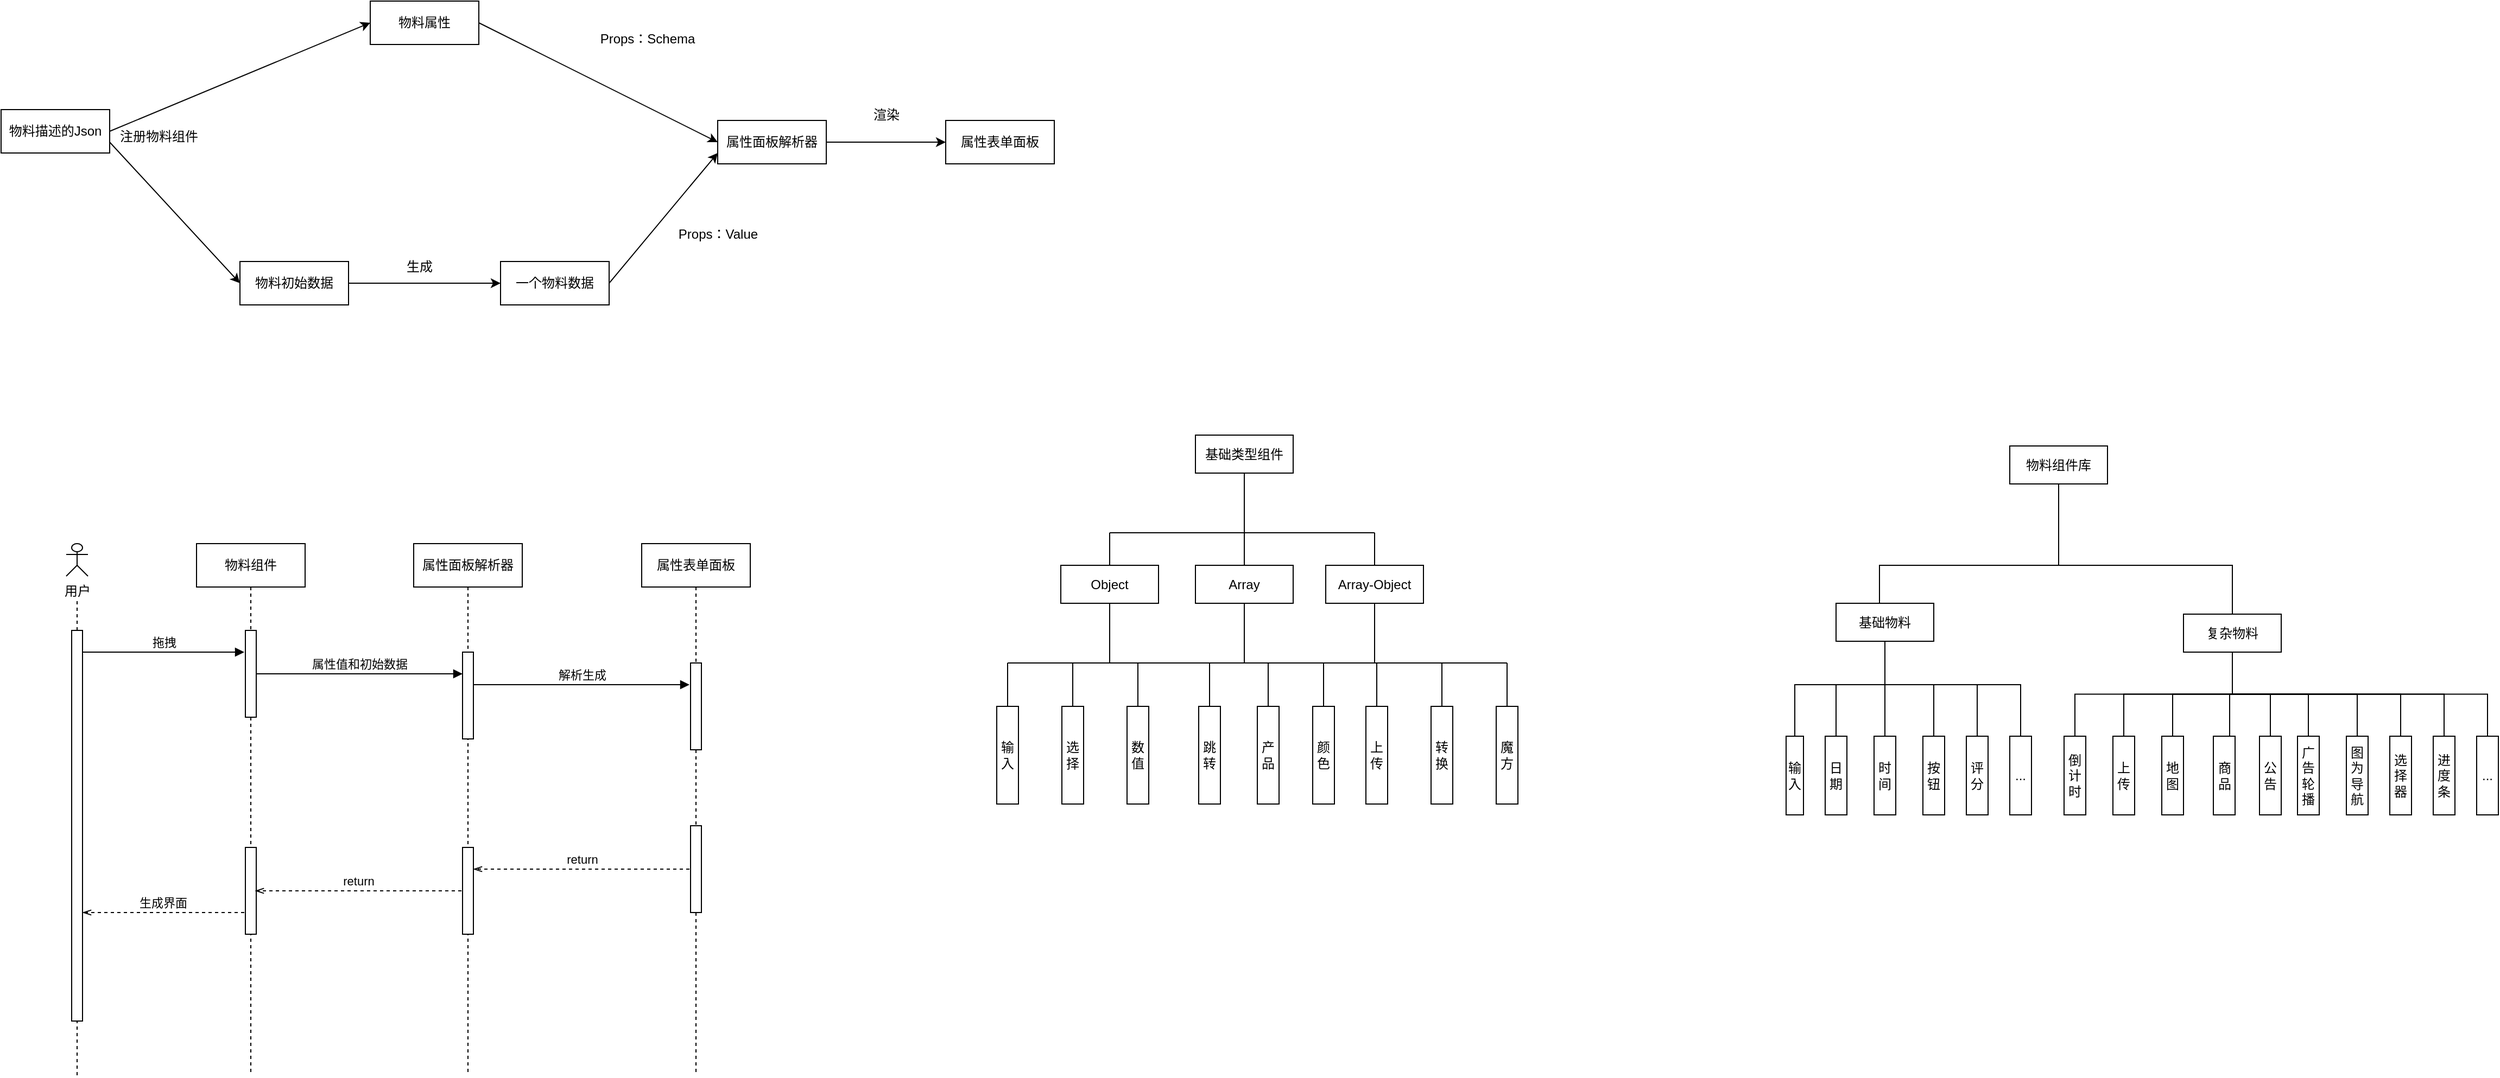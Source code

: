 <mxfile version="22.1.18" type="github">
  <diagram name="第 1 页" id="JLbR2YRAqnPtZDiZQ_Qw">
    <mxGraphModel dx="1193" dy="758" grid="1" gridSize="10" guides="1" tooltips="1" connect="1" arrows="1" fold="1" page="1" pageScale="1" pageWidth="827" pageHeight="1169" math="0" shadow="0">
      <root>
        <mxCell id="0" />
        <mxCell id="1" parent="0" />
        <mxCell id="pn96O0ccZNOmGsaGeBjg-6" value="物料描述的Json" style="rounded=0;whiteSpace=wrap;html=1;" parent="1" vertex="1">
          <mxGeometry x="70" y="230" width="100" height="40" as="geometry" />
        </mxCell>
        <mxCell id="pn96O0ccZNOmGsaGeBjg-7" value="物料属性" style="rounded=0;whiteSpace=wrap;html=1;" parent="1" vertex="1">
          <mxGeometry x="410" y="130" width="100" height="40" as="geometry" />
        </mxCell>
        <mxCell id="pn96O0ccZNOmGsaGeBjg-55" value="" style="edgeStyle=orthogonalEdgeStyle;rounded=0;orthogonalLoop=1;jettySize=auto;html=1;exitX=1;exitY=0.5;exitDx=0;exitDy=0;" parent="1" source="pn96O0ccZNOmGsaGeBjg-8" target="pn96O0ccZNOmGsaGeBjg-54" edge="1">
          <mxGeometry relative="1" as="geometry" />
        </mxCell>
        <mxCell id="pn96O0ccZNOmGsaGeBjg-8" value="物料初始数据" style="rounded=0;whiteSpace=wrap;html=1;" parent="1" vertex="1">
          <mxGeometry x="290" y="370" width="100" height="40" as="geometry" />
        </mxCell>
        <mxCell id="pn96O0ccZNOmGsaGeBjg-9" value="属性面板解析器" style="rounded=0;whiteSpace=wrap;html=1;" parent="1" vertex="1">
          <mxGeometry x="730" y="240" width="100" height="40" as="geometry" />
        </mxCell>
        <mxCell id="pn96O0ccZNOmGsaGeBjg-10" value="属性表单面板" style="rounded=0;whiteSpace=wrap;html=1;" parent="1" vertex="1">
          <mxGeometry x="940" y="240" width="100" height="40" as="geometry" />
        </mxCell>
        <mxCell id="pn96O0ccZNOmGsaGeBjg-11" value="" style="endArrow=classic;html=1;rounded=0;exitX=1;exitY=0.5;exitDx=0;exitDy=0;entryX=0;entryY=0.5;entryDx=0;entryDy=0;" parent="1" source="pn96O0ccZNOmGsaGeBjg-6" target="pn96O0ccZNOmGsaGeBjg-7" edge="1">
          <mxGeometry width="50" height="50" relative="1" as="geometry">
            <mxPoint x="390" y="340" as="sourcePoint" />
            <mxPoint x="440" y="290" as="targetPoint" />
          </mxGeometry>
        </mxCell>
        <mxCell id="pn96O0ccZNOmGsaGeBjg-12" value="" style="endArrow=classic;html=1;rounded=0;exitX=1;exitY=0.75;exitDx=0;exitDy=0;entryX=0;entryY=0.5;entryDx=0;entryDy=0;" parent="1" source="pn96O0ccZNOmGsaGeBjg-6" target="pn96O0ccZNOmGsaGeBjg-8" edge="1">
          <mxGeometry width="50" height="50" relative="1" as="geometry">
            <mxPoint x="180" y="260" as="sourcePoint" />
            <mxPoint x="290" y="180" as="targetPoint" />
          </mxGeometry>
        </mxCell>
        <mxCell id="pn96O0ccZNOmGsaGeBjg-13" value="" style="endArrow=classic;html=1;rounded=0;exitX=1;exitY=0.5;exitDx=0;exitDy=0;entryX=0;entryY=0.5;entryDx=0;entryDy=0;" parent="1" source="pn96O0ccZNOmGsaGeBjg-7" target="pn96O0ccZNOmGsaGeBjg-9" edge="1">
          <mxGeometry width="50" height="50" relative="1" as="geometry">
            <mxPoint x="180" y="260" as="sourcePoint" />
            <mxPoint x="290" y="180" as="targetPoint" />
          </mxGeometry>
        </mxCell>
        <mxCell id="pn96O0ccZNOmGsaGeBjg-15" value="" style="endArrow=classic;html=1;rounded=0;exitX=1;exitY=0.5;exitDx=0;exitDy=0;entryX=0;entryY=0.75;entryDx=0;entryDy=0;" parent="1" source="pn96O0ccZNOmGsaGeBjg-54" target="pn96O0ccZNOmGsaGeBjg-9" edge="1">
          <mxGeometry width="50" height="50" relative="1" as="geometry">
            <mxPoint x="390" y="180" as="sourcePoint" />
            <mxPoint x="630" y="270" as="targetPoint" />
            <Array as="points" />
          </mxGeometry>
        </mxCell>
        <mxCell id="pn96O0ccZNOmGsaGeBjg-16" value="" style="endArrow=classic;html=1;rounded=0;exitX=1;exitY=0.5;exitDx=0;exitDy=0;" parent="1" source="pn96O0ccZNOmGsaGeBjg-9" target="pn96O0ccZNOmGsaGeBjg-10" edge="1">
          <mxGeometry width="50" height="50" relative="1" as="geometry">
            <mxPoint x="390" y="180" as="sourcePoint" />
            <mxPoint x="480" y="260" as="targetPoint" />
          </mxGeometry>
        </mxCell>
        <mxCell id="pn96O0ccZNOmGsaGeBjg-24" value="物料组件" style="shape=umlLifeline;perimeter=lifelinePerimeter;whiteSpace=wrap;html=1;container=1;dropTarget=0;collapsible=0;recursiveResize=0;outlineConnect=0;portConstraint=eastwest;newEdgeStyle={&quot;curved&quot;:0,&quot;rounded&quot;:0};" parent="1" vertex="1">
          <mxGeometry x="250" y="630" width="100" height="490" as="geometry" />
        </mxCell>
        <mxCell id="pn96O0ccZNOmGsaGeBjg-31" value="" style="html=1;points=[[0,0,0,0,5],[0,1,0,0,-5],[1,0,0,0,5],[1,1,0,0,-5]];perimeter=orthogonalPerimeter;outlineConnect=0;targetShapes=umlLifeline;portConstraint=eastwest;newEdgeStyle={&quot;curved&quot;:0,&quot;rounded&quot;:0};" parent="pn96O0ccZNOmGsaGeBjg-24" vertex="1">
          <mxGeometry x="45" y="80" width="10" height="80" as="geometry" />
        </mxCell>
        <mxCell id="pn96O0ccZNOmGsaGeBjg-48" value="" style="html=1;points=[[0,0,0,0,5],[0,1,0,0,-5],[1,0,0,0,5],[1,1,0,0,-5]];perimeter=orthogonalPerimeter;outlineConnect=0;targetShapes=umlLifeline;portConstraint=eastwest;newEdgeStyle={&quot;curved&quot;:0,&quot;rounded&quot;:0};" parent="pn96O0ccZNOmGsaGeBjg-24" vertex="1">
          <mxGeometry x="45" y="280" width="10" height="80" as="geometry" />
        </mxCell>
        <mxCell id="pn96O0ccZNOmGsaGeBjg-25" value="属性面板解析器" style="shape=umlLifeline;perimeter=lifelinePerimeter;whiteSpace=wrap;html=1;container=1;dropTarget=0;collapsible=0;recursiveResize=0;outlineConnect=0;portConstraint=eastwest;newEdgeStyle={&quot;curved&quot;:0,&quot;rounded&quot;:0};" parent="1" vertex="1">
          <mxGeometry x="450" y="630" width="100" height="490" as="geometry" />
        </mxCell>
        <mxCell id="pn96O0ccZNOmGsaGeBjg-34" value="" style="html=1;points=[[0,0,0,0,5],[0,1,0,0,-5],[1,0,0,0,5],[1,1,0,0,-5]];perimeter=orthogonalPerimeter;outlineConnect=0;targetShapes=umlLifeline;portConstraint=eastwest;newEdgeStyle={&quot;curved&quot;:0,&quot;rounded&quot;:0};" parent="pn96O0ccZNOmGsaGeBjg-25" vertex="1">
          <mxGeometry x="45" y="100" width="10" height="80" as="geometry" />
        </mxCell>
        <mxCell id="pn96O0ccZNOmGsaGeBjg-46" value="" style="html=1;points=[[0,0,0,0,5],[0,1,0,0,-5],[1,0,0,0,5],[1,1,0,0,-5]];perimeter=orthogonalPerimeter;outlineConnect=0;targetShapes=umlLifeline;portConstraint=eastwest;newEdgeStyle={&quot;curved&quot;:0,&quot;rounded&quot;:0};" parent="pn96O0ccZNOmGsaGeBjg-25" vertex="1">
          <mxGeometry x="45" y="280" width="10" height="80" as="geometry" />
        </mxCell>
        <mxCell id="pn96O0ccZNOmGsaGeBjg-26" value="属性表单面板" style="shape=umlLifeline;perimeter=lifelinePerimeter;whiteSpace=wrap;html=1;container=1;dropTarget=0;collapsible=0;recursiveResize=0;outlineConnect=0;portConstraint=eastwest;newEdgeStyle={&quot;curved&quot;:0,&quot;rounded&quot;:0};" parent="1" vertex="1">
          <mxGeometry x="660" y="630" width="100" height="490" as="geometry" />
        </mxCell>
        <mxCell id="pn96O0ccZNOmGsaGeBjg-41" value="" style="html=1;points=[[0,0,0,0,5],[0,1,0,0,-5],[1,0,0,0,5],[1,1,0,0,-5]];perimeter=orthogonalPerimeter;outlineConnect=0;targetShapes=umlLifeline;portConstraint=eastwest;newEdgeStyle={&quot;curved&quot;:0,&quot;rounded&quot;:0};" parent="pn96O0ccZNOmGsaGeBjg-26" vertex="1">
          <mxGeometry x="45" y="110" width="10" height="80" as="geometry" />
        </mxCell>
        <mxCell id="pn96O0ccZNOmGsaGeBjg-44" value="" style="html=1;points=[[0,0,0,0,5],[0,1,0,0,-5],[1,0,0,0,5],[1,1,0,0,-5]];perimeter=orthogonalPerimeter;outlineConnect=0;targetShapes=umlLifeline;portConstraint=eastwest;newEdgeStyle={&quot;curved&quot;:0,&quot;rounded&quot;:0};" parent="pn96O0ccZNOmGsaGeBjg-26" vertex="1">
          <mxGeometry x="45" y="260" width="10" height="80" as="geometry" />
        </mxCell>
        <mxCell id="pn96O0ccZNOmGsaGeBjg-27" value="用户" style="shape=umlActor;verticalLabelPosition=bottom;verticalAlign=top;html=1;outlineConnect=0;" parent="1" vertex="1">
          <mxGeometry x="130" y="630" width="20" height="30" as="geometry" />
        </mxCell>
        <mxCell id="pn96O0ccZNOmGsaGeBjg-28" value="" style="endArrow=none;dashed=1;html=1;rounded=0;" parent="1" source="pn96O0ccZNOmGsaGeBjg-29" edge="1">
          <mxGeometry width="50" height="50" relative="1" as="geometry">
            <mxPoint x="140" y="1000" as="sourcePoint" />
            <mxPoint x="140" y="680" as="targetPoint" />
          </mxGeometry>
        </mxCell>
        <mxCell id="pn96O0ccZNOmGsaGeBjg-30" value="" style="endArrow=none;dashed=1;html=1;rounded=0;" parent="1" target="pn96O0ccZNOmGsaGeBjg-29" edge="1">
          <mxGeometry width="50" height="50" relative="1" as="geometry">
            <mxPoint x="140" y="1120" as="sourcePoint" />
            <mxPoint x="140" y="680" as="targetPoint" />
          </mxGeometry>
        </mxCell>
        <mxCell id="pn96O0ccZNOmGsaGeBjg-29" value="" style="html=1;points=[[0,0,0,0,5],[0,1,0,0,-5],[1,0,0,0,5],[1,1,0,0,-5]];perimeter=orthogonalPerimeter;outlineConnect=0;targetShapes=umlLifeline;portConstraint=eastwest;newEdgeStyle={&quot;curved&quot;:0,&quot;rounded&quot;:0};" parent="1" vertex="1">
          <mxGeometry x="135" y="710" width="10" height="360" as="geometry" />
        </mxCell>
        <mxCell id="pn96O0ccZNOmGsaGeBjg-37" value="拖拽" style="html=1;verticalAlign=bottom;endArrow=block;curved=0;rounded=0;" parent="1" source="pn96O0ccZNOmGsaGeBjg-29" edge="1">
          <mxGeometry x="0.007" width="80" relative="1" as="geometry">
            <mxPoint x="149" y="730" as="sourcePoint" />
            <mxPoint x="294" y="730" as="targetPoint" />
            <mxPoint as="offset" />
          </mxGeometry>
        </mxCell>
        <mxCell id="pn96O0ccZNOmGsaGeBjg-39" value="属性值和初始数据" style="html=1;verticalAlign=bottom;endArrow=block;curved=0;rounded=0;" parent="1" source="pn96O0ccZNOmGsaGeBjg-31" edge="1">
          <mxGeometry width="80" relative="1" as="geometry">
            <mxPoint x="310" y="750" as="sourcePoint" />
            <mxPoint x="495" y="750" as="targetPoint" />
            <mxPoint as="offset" />
          </mxGeometry>
        </mxCell>
        <mxCell id="pn96O0ccZNOmGsaGeBjg-42" value="解析生成" style="html=1;verticalAlign=bottom;endArrow=block;curved=0;rounded=0;" parent="1" source="pn96O0ccZNOmGsaGeBjg-34" edge="1">
          <mxGeometry width="80" relative="1" as="geometry">
            <mxPoint x="514" y="760" as="sourcePoint" />
            <mxPoint x="704" y="760" as="targetPoint" />
            <mxPoint as="offset" />
          </mxGeometry>
        </mxCell>
        <mxCell id="pn96O0ccZNOmGsaGeBjg-47" value="return" style="html=1;verticalAlign=bottom;endArrow=openThin;curved=0;rounded=0;dashed=1;endFill=0;" parent="1" edge="1">
          <mxGeometry width="80" relative="1" as="geometry">
            <mxPoint x="704" y="930" as="sourcePoint" />
            <mxPoint x="505" y="930" as="targetPoint" />
            <mxPoint as="offset" />
          </mxGeometry>
        </mxCell>
        <mxCell id="pn96O0ccZNOmGsaGeBjg-49" value="return" style="html=1;verticalAlign=bottom;endArrow=openThin;curved=0;rounded=0;dashed=1;endFill=0;" parent="1" edge="1">
          <mxGeometry width="80" relative="1" as="geometry">
            <mxPoint x="494" y="950" as="sourcePoint" />
            <mxPoint x="304" y="950" as="targetPoint" />
            <mxPoint as="offset" />
          </mxGeometry>
        </mxCell>
        <mxCell id="pn96O0ccZNOmGsaGeBjg-50" value="生成界面" style="html=1;verticalAlign=bottom;endArrow=openThin;curved=0;rounded=0;dashed=1;endFill=0;" parent="1" edge="1">
          <mxGeometry x="0.007" width="80" relative="1" as="geometry">
            <mxPoint x="294" y="970" as="sourcePoint" />
            <mxPoint x="145" y="970" as="targetPoint" />
            <mxPoint as="offset" />
          </mxGeometry>
        </mxCell>
        <mxCell id="pn96O0ccZNOmGsaGeBjg-54" value="一个物料数据" style="rounded=0;whiteSpace=wrap;html=1;" parent="1" vertex="1">
          <mxGeometry x="530" y="370" width="100" height="40" as="geometry" />
        </mxCell>
        <mxCell id="pn96O0ccZNOmGsaGeBjg-56" value="注册物料组件" style="text;html=1;align=center;verticalAlign=middle;resizable=0;points=[];autosize=1;strokeColor=none;fillColor=none;" parent="1" vertex="1">
          <mxGeometry x="165" y="240" width="100" height="30" as="geometry" />
        </mxCell>
        <mxCell id="pn96O0ccZNOmGsaGeBjg-58" value="Props：Schema" style="text;html=1;align=center;verticalAlign=middle;resizable=0;points=[];autosize=1;strokeColor=none;fillColor=none;" parent="1" vertex="1">
          <mxGeometry x="610" y="150" width="110" height="30" as="geometry" />
        </mxCell>
        <mxCell id="pn96O0ccZNOmGsaGeBjg-59" value="Props：Value" style="text;html=1;align=center;verticalAlign=middle;resizable=0;points=[];autosize=1;strokeColor=none;fillColor=none;" parent="1" vertex="1">
          <mxGeometry x="680" y="330" width="100" height="30" as="geometry" />
        </mxCell>
        <mxCell id="pn96O0ccZNOmGsaGeBjg-62" value="渲染" style="text;html=1;align=center;verticalAlign=middle;resizable=0;points=[];autosize=1;strokeColor=none;fillColor=none;" parent="1" vertex="1">
          <mxGeometry x="860" y="220" width="50" height="30" as="geometry" />
        </mxCell>
        <mxCell id="pn96O0ccZNOmGsaGeBjg-63" value="生成" style="text;html=1;align=center;verticalAlign=middle;resizable=0;points=[];autosize=1;strokeColor=none;fillColor=none;" parent="1" vertex="1">
          <mxGeometry x="430" y="360" width="50" height="30" as="geometry" />
        </mxCell>
        <mxCell id="hyHmAVXEQqXTxCVFcDoz-2" value="基础类型组件" style="rounded=0;whiteSpace=wrap;html=1;" parent="1" vertex="1">
          <mxGeometry x="1170" y="530" width="90" height="35" as="geometry" />
        </mxCell>
        <mxCell id="hyHmAVXEQqXTxCVFcDoz-11" style="edgeStyle=orthogonalEdgeStyle;rounded=0;orthogonalLoop=1;jettySize=auto;html=1;exitX=0.5;exitY=0;exitDx=0;exitDy=0;endArrow=none;endFill=0;" parent="1" source="hyHmAVXEQqXTxCVFcDoz-3" edge="1">
          <mxGeometry relative="1" as="geometry">
            <mxPoint x="1091" y="620" as="targetPoint" />
          </mxGeometry>
        </mxCell>
        <mxCell id="hyHmAVXEQqXTxCVFcDoz-15" style="edgeStyle=orthogonalEdgeStyle;rounded=0;orthogonalLoop=1;jettySize=auto;html=1;exitX=0.5;exitY=1;exitDx=0;exitDy=0;endArrow=none;endFill=0;" parent="1" source="hyHmAVXEQqXTxCVFcDoz-3" edge="1">
          <mxGeometry relative="1" as="geometry">
            <mxPoint x="1091" y="740" as="targetPoint" />
          </mxGeometry>
        </mxCell>
        <mxCell id="hyHmAVXEQqXTxCVFcDoz-3" value="Object" style="rounded=0;whiteSpace=wrap;html=1;" parent="1" vertex="1">
          <mxGeometry x="1046" y="650" width="90" height="35" as="geometry" />
        </mxCell>
        <mxCell id="hyHmAVXEQqXTxCVFcDoz-12" style="edgeStyle=orthogonalEdgeStyle;rounded=0;orthogonalLoop=1;jettySize=auto;html=1;exitX=0.5;exitY=0;exitDx=0;exitDy=0;endArrow=none;endFill=0;" parent="1" source="hyHmAVXEQqXTxCVFcDoz-5" edge="1">
          <mxGeometry relative="1" as="geometry">
            <mxPoint x="1215" y="620" as="targetPoint" />
          </mxGeometry>
        </mxCell>
        <mxCell id="hyHmAVXEQqXTxCVFcDoz-16" style="edgeStyle=orthogonalEdgeStyle;rounded=0;orthogonalLoop=1;jettySize=auto;html=1;exitX=0.5;exitY=1;exitDx=0;exitDy=0;endArrow=none;endFill=0;" parent="1" source="hyHmAVXEQqXTxCVFcDoz-5" edge="1">
          <mxGeometry relative="1" as="geometry">
            <mxPoint x="1215" y="740" as="targetPoint" />
          </mxGeometry>
        </mxCell>
        <mxCell id="hyHmAVXEQqXTxCVFcDoz-5" value="Array" style="rounded=0;whiteSpace=wrap;html=1;" parent="1" vertex="1">
          <mxGeometry x="1170" y="650" width="90" height="35" as="geometry" />
        </mxCell>
        <mxCell id="hyHmAVXEQqXTxCVFcDoz-13" style="edgeStyle=orthogonalEdgeStyle;rounded=0;orthogonalLoop=1;jettySize=auto;html=1;exitX=0.5;exitY=0;exitDx=0;exitDy=0;endArrow=none;endFill=0;" parent="1" source="hyHmAVXEQqXTxCVFcDoz-8" edge="1">
          <mxGeometry relative="1" as="geometry">
            <mxPoint x="1335" y="620" as="targetPoint" />
          </mxGeometry>
        </mxCell>
        <mxCell id="hyHmAVXEQqXTxCVFcDoz-17" style="edgeStyle=orthogonalEdgeStyle;rounded=0;orthogonalLoop=1;jettySize=auto;html=1;exitX=0.5;exitY=1;exitDx=0;exitDy=0;endArrow=none;endFill=0;" parent="1" source="hyHmAVXEQqXTxCVFcDoz-8" edge="1">
          <mxGeometry relative="1" as="geometry">
            <mxPoint x="1335" y="740" as="targetPoint" />
            <Array as="points">
              <mxPoint x="1335" y="713" />
              <mxPoint x="1335" y="713" />
            </Array>
          </mxGeometry>
        </mxCell>
        <mxCell id="hyHmAVXEQqXTxCVFcDoz-8" value="Array-Object" style="rounded=0;whiteSpace=wrap;html=1;" parent="1" vertex="1">
          <mxGeometry x="1290" y="650" width="90" height="35" as="geometry" />
        </mxCell>
        <mxCell id="hyHmAVXEQqXTxCVFcDoz-9" value="" style="endArrow=none;html=1;rounded=0;entryX=0.5;entryY=1;entryDx=0;entryDy=0;" parent="1" target="hyHmAVXEQqXTxCVFcDoz-2" edge="1">
          <mxGeometry width="50" height="50" relative="1" as="geometry">
            <mxPoint x="1215" y="620" as="sourcePoint" />
            <mxPoint x="850" y="800" as="targetPoint" />
          </mxGeometry>
        </mxCell>
        <mxCell id="hyHmAVXEQqXTxCVFcDoz-10" value="" style="endArrow=none;html=1;rounded=0;" parent="1" edge="1">
          <mxGeometry width="50" height="50" relative="1" as="geometry">
            <mxPoint x="1091" y="620" as="sourcePoint" />
            <mxPoint x="1335" y="620" as="targetPoint" />
          </mxGeometry>
        </mxCell>
        <mxCell id="hyHmAVXEQqXTxCVFcDoz-14" value="" style="endArrow=none;html=1;rounded=0;" parent="1" edge="1">
          <mxGeometry width="50" height="50" relative="1" as="geometry">
            <mxPoint x="997" y="740" as="sourcePoint" />
            <mxPoint x="1457" y="740" as="targetPoint" />
          </mxGeometry>
        </mxCell>
        <mxCell id="hyHmAVXEQqXTxCVFcDoz-45" style="edgeStyle=orthogonalEdgeStyle;rounded=0;orthogonalLoop=1;jettySize=auto;html=1;exitX=0.5;exitY=0;exitDx=0;exitDy=0;endArrow=none;endFill=0;" parent="1" source="hyHmAVXEQqXTxCVFcDoz-25" edge="1">
          <mxGeometry relative="1" as="geometry">
            <mxPoint x="997" y="740" as="targetPoint" />
          </mxGeometry>
        </mxCell>
        <mxCell id="hyHmAVXEQqXTxCVFcDoz-25" value="输入" style="rounded=0;whiteSpace=wrap;html=1;" parent="1" vertex="1">
          <mxGeometry x="987" y="780" width="20" height="90" as="geometry" />
        </mxCell>
        <mxCell id="hyHmAVXEQqXTxCVFcDoz-47" style="edgeStyle=orthogonalEdgeStyle;rounded=0;orthogonalLoop=1;jettySize=auto;html=1;exitX=0.5;exitY=0;exitDx=0;exitDy=0;endArrow=none;endFill=0;" parent="1" source="hyHmAVXEQqXTxCVFcDoz-27" edge="1">
          <mxGeometry relative="1" as="geometry">
            <mxPoint x="1057" y="740" as="targetPoint" />
          </mxGeometry>
        </mxCell>
        <mxCell id="hyHmAVXEQqXTxCVFcDoz-27" value="选择" style="rounded=0;whiteSpace=wrap;html=1;" parent="1" vertex="1">
          <mxGeometry x="1047" y="780" width="20" height="90" as="geometry" />
        </mxCell>
        <mxCell id="hyHmAVXEQqXTxCVFcDoz-43" style="edgeStyle=orthogonalEdgeStyle;rounded=0;orthogonalLoop=1;jettySize=auto;html=1;exitX=0.5;exitY=0;exitDx=0;exitDy=0;endArrow=none;endFill=0;" parent="1" source="hyHmAVXEQqXTxCVFcDoz-28" edge="1">
          <mxGeometry relative="1" as="geometry">
            <mxPoint x="1117" y="740" as="targetPoint" />
          </mxGeometry>
        </mxCell>
        <mxCell id="hyHmAVXEQqXTxCVFcDoz-28" value="数值" style="rounded=0;whiteSpace=wrap;html=1;" parent="1" vertex="1">
          <mxGeometry x="1107" y="780" width="20" height="90" as="geometry" />
        </mxCell>
        <mxCell id="hyHmAVXEQqXTxCVFcDoz-42" style="edgeStyle=orthogonalEdgeStyle;rounded=0;orthogonalLoop=1;jettySize=auto;html=1;exitX=0.5;exitY=0;exitDx=0;exitDy=0;endArrow=none;endFill=0;" parent="1" source="hyHmAVXEQqXTxCVFcDoz-29" edge="1">
          <mxGeometry relative="1" as="geometry">
            <mxPoint x="1183" y="740" as="targetPoint" />
          </mxGeometry>
        </mxCell>
        <mxCell id="hyHmAVXEQqXTxCVFcDoz-29" value="跳转" style="rounded=0;whiteSpace=wrap;html=1;" parent="1" vertex="1">
          <mxGeometry x="1173" y="780" width="20" height="90" as="geometry" />
        </mxCell>
        <mxCell id="hyHmAVXEQqXTxCVFcDoz-41" style="edgeStyle=orthogonalEdgeStyle;rounded=0;orthogonalLoop=1;jettySize=auto;html=1;exitX=0.5;exitY=0;exitDx=0;exitDy=0;endArrow=none;endFill=0;" parent="1" source="hyHmAVXEQqXTxCVFcDoz-30" edge="1">
          <mxGeometry relative="1" as="geometry">
            <mxPoint x="1237" y="740" as="targetPoint" />
          </mxGeometry>
        </mxCell>
        <mxCell id="hyHmAVXEQqXTxCVFcDoz-30" value="产品" style="rounded=0;whiteSpace=wrap;html=1;" parent="1" vertex="1">
          <mxGeometry x="1227" y="780" width="20" height="90" as="geometry" />
        </mxCell>
        <mxCell id="hyHmAVXEQqXTxCVFcDoz-40" style="edgeStyle=orthogonalEdgeStyle;rounded=0;orthogonalLoop=1;jettySize=auto;html=1;exitX=0.5;exitY=0;exitDx=0;exitDy=0;endArrow=none;endFill=0;" parent="1" source="hyHmAVXEQqXTxCVFcDoz-31" edge="1">
          <mxGeometry relative="1" as="geometry">
            <mxPoint x="1288" y="740" as="targetPoint" />
          </mxGeometry>
        </mxCell>
        <mxCell id="hyHmAVXEQqXTxCVFcDoz-31" value="颜色" style="rounded=0;whiteSpace=wrap;html=1;" parent="1" vertex="1">
          <mxGeometry x="1278" y="780" width="20" height="90" as="geometry" />
        </mxCell>
        <mxCell id="hyHmAVXEQqXTxCVFcDoz-39" style="edgeStyle=orthogonalEdgeStyle;rounded=0;orthogonalLoop=1;jettySize=auto;html=1;exitX=0.5;exitY=0;exitDx=0;exitDy=0;endArrow=none;endFill=0;" parent="1" source="hyHmAVXEQqXTxCVFcDoz-32" edge="1">
          <mxGeometry relative="1" as="geometry">
            <mxPoint x="1337" y="740" as="targetPoint" />
          </mxGeometry>
        </mxCell>
        <mxCell id="hyHmAVXEQqXTxCVFcDoz-32" value="上传" style="rounded=0;whiteSpace=wrap;html=1;" parent="1" vertex="1">
          <mxGeometry x="1327" y="780" width="20" height="90" as="geometry" />
        </mxCell>
        <mxCell id="hyHmAVXEQqXTxCVFcDoz-46" style="edgeStyle=orthogonalEdgeStyle;rounded=0;orthogonalLoop=1;jettySize=auto;html=1;exitX=0.5;exitY=0;exitDx=0;exitDy=0;endArrow=none;endFill=0;" parent="1" source="hyHmAVXEQqXTxCVFcDoz-33" edge="1">
          <mxGeometry relative="1" as="geometry">
            <mxPoint x="1397" y="740" as="targetPoint" />
          </mxGeometry>
        </mxCell>
        <mxCell id="hyHmAVXEQqXTxCVFcDoz-33" value="转换" style="rounded=0;whiteSpace=wrap;html=1;" parent="1" vertex="1">
          <mxGeometry x="1387" y="780" width="20" height="90" as="geometry" />
        </mxCell>
        <mxCell id="hyHmAVXEQqXTxCVFcDoz-37" style="edgeStyle=orthogonalEdgeStyle;rounded=0;orthogonalLoop=1;jettySize=auto;html=1;exitX=0.5;exitY=0;exitDx=0;exitDy=0;endArrow=none;endFill=0;" parent="1" source="hyHmAVXEQqXTxCVFcDoz-34" edge="1">
          <mxGeometry relative="1" as="geometry">
            <mxPoint x="1457" y="740" as="targetPoint" />
          </mxGeometry>
        </mxCell>
        <mxCell id="hyHmAVXEQqXTxCVFcDoz-34" value="魔方" style="rounded=0;whiteSpace=wrap;html=1;" parent="1" vertex="1">
          <mxGeometry x="1447" y="780" width="20" height="90" as="geometry" />
        </mxCell>
        <mxCell id="n-5_beLDK6xbVdK81pbM-3" value="" style="edgeStyle=orthogonalEdgeStyle;rounded=0;orthogonalLoop=1;jettySize=auto;html=1;endArrow=none;endFill=0;" edge="1" parent="1" source="n-5_beLDK6xbVdK81pbM-1" target="n-5_beLDK6xbVdK81pbM-2">
          <mxGeometry relative="1" as="geometry">
            <Array as="points">
              <mxPoint x="1965" y="650" />
              <mxPoint x="1800" y="650" />
            </Array>
          </mxGeometry>
        </mxCell>
        <mxCell id="n-5_beLDK6xbVdK81pbM-5" value="" style="edgeStyle=orthogonalEdgeStyle;rounded=0;orthogonalLoop=1;jettySize=auto;html=1;endArrow=none;endFill=0;" edge="1" parent="1" source="n-5_beLDK6xbVdK81pbM-1" target="n-5_beLDK6xbVdK81pbM-4">
          <mxGeometry relative="1" as="geometry">
            <Array as="points">
              <mxPoint x="1965" y="650" />
              <mxPoint x="2125" y="650" />
            </Array>
          </mxGeometry>
        </mxCell>
        <mxCell id="n-5_beLDK6xbVdK81pbM-1" value="物料组件库" style="rounded=0;whiteSpace=wrap;html=1;" vertex="1" parent="1">
          <mxGeometry x="1920" y="540" width="90" height="35" as="geometry" />
        </mxCell>
        <mxCell id="n-5_beLDK6xbVdK81pbM-13" value="" style="edgeStyle=orthogonalEdgeStyle;rounded=0;orthogonalLoop=1;jettySize=auto;html=1;endArrow=none;endFill=0;" edge="1" parent="1" source="n-5_beLDK6xbVdK81pbM-2" target="n-5_beLDK6xbVdK81pbM-12">
          <mxGeometry relative="1" as="geometry">
            <Array as="points">
              <mxPoint x="1805" y="760" />
              <mxPoint x="1722" y="760" />
            </Array>
          </mxGeometry>
        </mxCell>
        <mxCell id="n-5_beLDK6xbVdK81pbM-17" value="" style="edgeStyle=orthogonalEdgeStyle;rounded=0;orthogonalLoop=1;jettySize=auto;html=1;endArrow=none;endFill=0;" edge="1" parent="1" source="n-5_beLDK6xbVdK81pbM-2" target="n-5_beLDK6xbVdK81pbM-16">
          <mxGeometry relative="1" as="geometry">
            <Array as="points">
              <mxPoint x="1805" y="760" />
              <mxPoint x="1760" y="760" />
            </Array>
          </mxGeometry>
        </mxCell>
        <mxCell id="n-5_beLDK6xbVdK81pbM-19" value="" style="edgeStyle=orthogonalEdgeStyle;rounded=0;orthogonalLoop=1;jettySize=auto;html=1;exitX=0.5;exitY=1;exitDx=0;exitDy=0;endArrow=none;endFill=0;" edge="1" parent="1" source="n-5_beLDK6xbVdK81pbM-2" target="n-5_beLDK6xbVdK81pbM-18">
          <mxGeometry relative="1" as="geometry" />
        </mxCell>
        <mxCell id="n-5_beLDK6xbVdK81pbM-27" style="edgeStyle=orthogonalEdgeStyle;rounded=0;orthogonalLoop=1;jettySize=auto;html=1;exitX=0.5;exitY=1;exitDx=0;exitDy=0;entryX=0.5;entryY=0;entryDx=0;entryDy=0;endArrow=none;endFill=0;" edge="1" parent="1" source="n-5_beLDK6xbVdK81pbM-2" target="n-5_beLDK6xbVdK81pbM-22">
          <mxGeometry relative="1" as="geometry">
            <Array as="points">
              <mxPoint x="1805" y="760" />
              <mxPoint x="1850" y="760" />
            </Array>
          </mxGeometry>
        </mxCell>
        <mxCell id="n-5_beLDK6xbVdK81pbM-28" style="edgeStyle=orthogonalEdgeStyle;rounded=0;orthogonalLoop=1;jettySize=auto;html=1;exitX=0.5;exitY=1;exitDx=0;exitDy=0;entryX=0.5;entryY=0;entryDx=0;entryDy=0;endArrow=none;endFill=0;" edge="1" parent="1" source="n-5_beLDK6xbVdK81pbM-2" target="n-5_beLDK6xbVdK81pbM-23">
          <mxGeometry relative="1" as="geometry">
            <Array as="points">
              <mxPoint x="1805" y="760" />
              <mxPoint x="1890" y="760" />
            </Array>
          </mxGeometry>
        </mxCell>
        <mxCell id="n-5_beLDK6xbVdK81pbM-30" style="edgeStyle=orthogonalEdgeStyle;rounded=0;orthogonalLoop=1;jettySize=auto;html=1;exitX=0.5;exitY=1;exitDx=0;exitDy=0;entryX=0.5;entryY=0;entryDx=0;entryDy=0;endArrow=none;endFill=0;" edge="1" parent="1" source="n-5_beLDK6xbVdK81pbM-2" target="n-5_beLDK6xbVdK81pbM-25">
          <mxGeometry relative="1" as="geometry">
            <Array as="points">
              <mxPoint x="1805" y="760" />
              <mxPoint x="1930" y="760" />
            </Array>
          </mxGeometry>
        </mxCell>
        <mxCell id="n-5_beLDK6xbVdK81pbM-2" value="基础物料" style="rounded=0;whiteSpace=wrap;html=1;" vertex="1" parent="1">
          <mxGeometry x="1760" y="685" width="90" height="35" as="geometry" />
        </mxCell>
        <mxCell id="n-5_beLDK6xbVdK81pbM-41" value="" style="edgeStyle=orthogonalEdgeStyle;rounded=0;orthogonalLoop=1;jettySize=auto;html=1;endArrow=none;endFill=0;" edge="1" parent="1" source="n-5_beLDK6xbVdK81pbM-4" target="n-5_beLDK6xbVdK81pbM-33">
          <mxGeometry relative="1" as="geometry" />
        </mxCell>
        <mxCell id="n-5_beLDK6xbVdK81pbM-42" style="edgeStyle=orthogonalEdgeStyle;rounded=0;orthogonalLoop=1;jettySize=auto;html=1;exitX=0.5;exitY=1;exitDx=0;exitDy=0;entryX=0.5;entryY=0;entryDx=0;entryDy=0;endArrow=none;endFill=0;" edge="1" parent="1" source="n-5_beLDK6xbVdK81pbM-4" target="n-5_beLDK6xbVdK81pbM-31">
          <mxGeometry relative="1" as="geometry" />
        </mxCell>
        <mxCell id="n-5_beLDK6xbVdK81pbM-43" style="edgeStyle=orthogonalEdgeStyle;rounded=0;orthogonalLoop=1;jettySize=auto;html=1;exitX=0.5;exitY=1;exitDx=0;exitDy=0;entryX=0.5;entryY=0;entryDx=0;entryDy=0;endArrow=none;endFill=0;" edge="1" parent="1" source="n-5_beLDK6xbVdK81pbM-4" target="n-5_beLDK6xbVdK81pbM-32">
          <mxGeometry relative="1" as="geometry" />
        </mxCell>
        <mxCell id="n-5_beLDK6xbVdK81pbM-44" style="edgeStyle=orthogonalEdgeStyle;rounded=0;orthogonalLoop=1;jettySize=auto;html=1;exitX=0.5;exitY=1;exitDx=0;exitDy=0;entryX=0.75;entryY=0;entryDx=0;entryDy=0;endArrow=none;endFill=0;" edge="1" parent="1" source="n-5_beLDK6xbVdK81pbM-4" target="n-5_beLDK6xbVdK81pbM-34">
          <mxGeometry relative="1" as="geometry" />
        </mxCell>
        <mxCell id="n-5_beLDK6xbVdK81pbM-45" style="edgeStyle=orthogonalEdgeStyle;rounded=0;orthogonalLoop=1;jettySize=auto;html=1;exitX=0.5;exitY=1;exitDx=0;exitDy=0;entryX=0.5;entryY=0;entryDx=0;entryDy=0;endArrow=none;endFill=0;" edge="1" parent="1" source="n-5_beLDK6xbVdK81pbM-4" target="n-5_beLDK6xbVdK81pbM-35">
          <mxGeometry relative="1" as="geometry" />
        </mxCell>
        <mxCell id="n-5_beLDK6xbVdK81pbM-46" style="edgeStyle=orthogonalEdgeStyle;rounded=0;orthogonalLoop=1;jettySize=auto;html=1;exitX=0.5;exitY=1;exitDx=0;exitDy=0;entryX=0.5;entryY=0;entryDx=0;entryDy=0;endArrow=none;endFill=0;" edge="1" parent="1" source="n-5_beLDK6xbVdK81pbM-4" target="n-5_beLDK6xbVdK81pbM-36">
          <mxGeometry relative="1" as="geometry" />
        </mxCell>
        <mxCell id="n-5_beLDK6xbVdK81pbM-47" style="edgeStyle=orthogonalEdgeStyle;rounded=0;orthogonalLoop=1;jettySize=auto;html=1;exitX=0.5;exitY=1;exitDx=0;exitDy=0;entryX=0.5;entryY=0;entryDx=0;entryDy=0;endArrow=none;endFill=0;" edge="1" parent="1" source="n-5_beLDK6xbVdK81pbM-4" target="n-5_beLDK6xbVdK81pbM-37">
          <mxGeometry relative="1" as="geometry" />
        </mxCell>
        <mxCell id="n-5_beLDK6xbVdK81pbM-49" style="edgeStyle=orthogonalEdgeStyle;rounded=0;orthogonalLoop=1;jettySize=auto;html=1;exitX=0.5;exitY=1;exitDx=0;exitDy=0;entryX=0.5;entryY=0;entryDx=0;entryDy=0;endArrow=none;endFill=0;" edge="1" parent="1" source="n-5_beLDK6xbVdK81pbM-4" target="n-5_beLDK6xbVdK81pbM-38">
          <mxGeometry relative="1" as="geometry" />
        </mxCell>
        <mxCell id="n-5_beLDK6xbVdK81pbM-50" style="edgeStyle=orthogonalEdgeStyle;rounded=0;orthogonalLoop=1;jettySize=auto;html=1;exitX=0.5;exitY=1;exitDx=0;exitDy=0;entryX=0.5;entryY=0;entryDx=0;entryDy=0;endArrow=none;endFill=0;" edge="1" parent="1" source="n-5_beLDK6xbVdK81pbM-4" target="n-5_beLDK6xbVdK81pbM-39">
          <mxGeometry relative="1" as="geometry" />
        </mxCell>
        <mxCell id="n-5_beLDK6xbVdK81pbM-52" style="edgeStyle=orthogonalEdgeStyle;rounded=0;orthogonalLoop=1;jettySize=auto;html=1;exitX=0.5;exitY=1;exitDx=0;exitDy=0;entryX=0.5;entryY=0;entryDx=0;entryDy=0;endArrow=none;endFill=0;" edge="1" parent="1" source="n-5_beLDK6xbVdK81pbM-4" target="n-5_beLDK6xbVdK81pbM-40">
          <mxGeometry relative="1" as="geometry">
            <mxPoint x="2430.0" y="790" as="targetPoint" />
          </mxGeometry>
        </mxCell>
        <mxCell id="n-5_beLDK6xbVdK81pbM-4" value="复杂物料" style="rounded=0;whiteSpace=wrap;html=1;" vertex="1" parent="1">
          <mxGeometry x="2080" y="695" width="90" height="35" as="geometry" />
        </mxCell>
        <mxCell id="n-5_beLDK6xbVdK81pbM-12" value="输入" style="rounded=0;whiteSpace=wrap;html=1;" vertex="1" parent="1">
          <mxGeometry x="1714" y="807.5" width="16" height="72.5" as="geometry" />
        </mxCell>
        <mxCell id="n-5_beLDK6xbVdK81pbM-16" value="日期" style="rounded=0;whiteSpace=wrap;html=1;" vertex="1" parent="1">
          <mxGeometry x="1750" y="807.5" width="20" height="72.5" as="geometry" />
        </mxCell>
        <mxCell id="n-5_beLDK6xbVdK81pbM-18" value="时间" style="rounded=0;whiteSpace=wrap;html=1;" vertex="1" parent="1">
          <mxGeometry x="1795" y="807.5" width="20" height="72.5" as="geometry" />
        </mxCell>
        <mxCell id="n-5_beLDK6xbVdK81pbM-22" value="按钮" style="rounded=0;whiteSpace=wrap;html=1;" vertex="1" parent="1">
          <mxGeometry x="1840" y="807.5" width="20" height="72.5" as="geometry" />
        </mxCell>
        <mxCell id="n-5_beLDK6xbVdK81pbM-23" value="评分" style="rounded=0;whiteSpace=wrap;html=1;" vertex="1" parent="1">
          <mxGeometry x="1880" y="807.5" width="20" height="72.5" as="geometry" />
        </mxCell>
        <mxCell id="n-5_beLDK6xbVdK81pbM-25" value="..." style="rounded=0;whiteSpace=wrap;html=1;" vertex="1" parent="1">
          <mxGeometry x="1920" y="807.5" width="20" height="72.5" as="geometry" />
        </mxCell>
        <mxCell id="n-5_beLDK6xbVdK81pbM-31" value="倒计时" style="rounded=0;whiteSpace=wrap;html=1;" vertex="1" parent="1">
          <mxGeometry x="1970" y="807.5" width="20" height="72.5" as="geometry" />
        </mxCell>
        <mxCell id="n-5_beLDK6xbVdK81pbM-32" value="上传" style="rounded=0;whiteSpace=wrap;html=1;" vertex="1" parent="1">
          <mxGeometry x="2015" y="807.5" width="20" height="72.5" as="geometry" />
        </mxCell>
        <mxCell id="n-5_beLDK6xbVdK81pbM-33" value="地图" style="rounded=0;whiteSpace=wrap;html=1;" vertex="1" parent="1">
          <mxGeometry x="2060" y="807.5" width="20" height="72.5" as="geometry" />
        </mxCell>
        <mxCell id="n-5_beLDK6xbVdK81pbM-34" value="商品" style="rounded=0;whiteSpace=wrap;html=1;" vertex="1" parent="1">
          <mxGeometry x="2107.5" y="807.5" width="20" height="72.5" as="geometry" />
        </mxCell>
        <mxCell id="n-5_beLDK6xbVdK81pbM-35" value="公告" style="rounded=0;whiteSpace=wrap;html=1;" vertex="1" parent="1">
          <mxGeometry x="2150" y="807.5" width="20" height="72.5" as="geometry" />
        </mxCell>
        <mxCell id="n-5_beLDK6xbVdK81pbM-36" value="广告轮播" style="rounded=0;whiteSpace=wrap;html=1;" vertex="1" parent="1">
          <mxGeometry x="2185" y="807.5" width="20" height="72.5" as="geometry" />
        </mxCell>
        <mxCell id="n-5_beLDK6xbVdK81pbM-37" value="图为导航" style="rounded=0;whiteSpace=wrap;html=1;" vertex="1" parent="1">
          <mxGeometry x="2230" y="807.5" width="20" height="72.5" as="geometry" />
        </mxCell>
        <mxCell id="n-5_beLDK6xbVdK81pbM-38" value="选择器" style="rounded=0;whiteSpace=wrap;html=1;" vertex="1" parent="1">
          <mxGeometry x="2270" y="807.5" width="20" height="72.5" as="geometry" />
        </mxCell>
        <mxCell id="n-5_beLDK6xbVdK81pbM-39" value="进度条" style="rounded=0;whiteSpace=wrap;html=1;" vertex="1" parent="1">
          <mxGeometry x="2310" y="807.5" width="20" height="72.5" as="geometry" />
        </mxCell>
        <mxCell id="n-5_beLDK6xbVdK81pbM-40" value="..." style="rounded=0;whiteSpace=wrap;html=1;" vertex="1" parent="1">
          <mxGeometry x="2350" y="807.5" width="20" height="72.5" as="geometry" />
        </mxCell>
      </root>
    </mxGraphModel>
  </diagram>
</mxfile>
